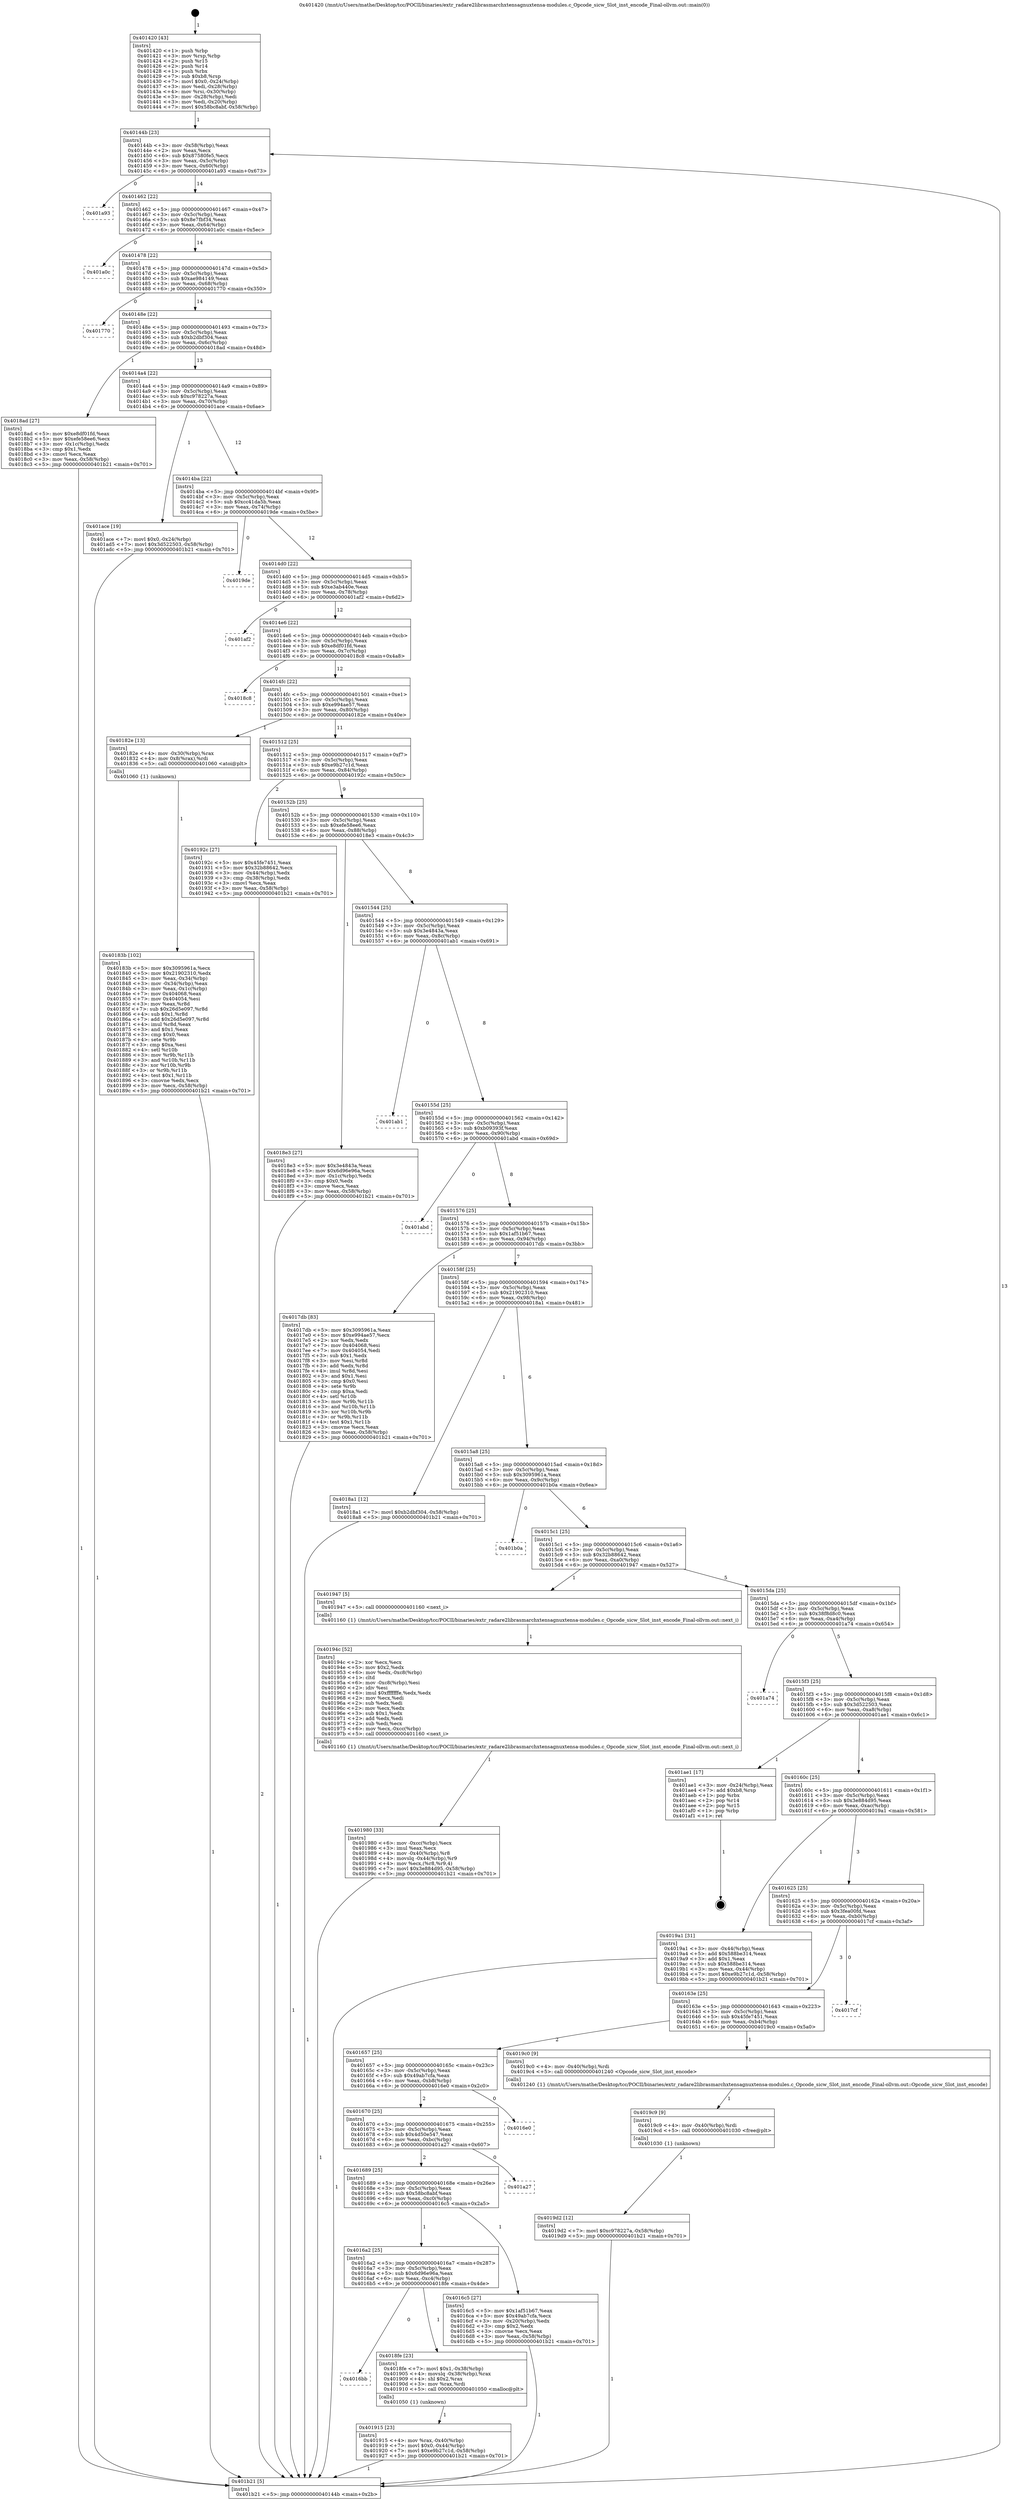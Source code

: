 digraph "0x401420" {
  label = "0x401420 (/mnt/c/Users/mathe/Desktop/tcc/POCII/binaries/extr_radare2librasmarchxtensagnuxtensa-modules.c_Opcode_sicw_Slot_inst_encode_Final-ollvm.out::main(0))"
  labelloc = "t"
  node[shape=record]

  Entry [label="",width=0.3,height=0.3,shape=circle,fillcolor=black,style=filled]
  "0x40144b" [label="{
     0x40144b [23]\l
     | [instrs]\l
     &nbsp;&nbsp;0x40144b \<+3\>: mov -0x58(%rbp),%eax\l
     &nbsp;&nbsp;0x40144e \<+2\>: mov %eax,%ecx\l
     &nbsp;&nbsp;0x401450 \<+6\>: sub $0x87580fe5,%ecx\l
     &nbsp;&nbsp;0x401456 \<+3\>: mov %eax,-0x5c(%rbp)\l
     &nbsp;&nbsp;0x401459 \<+3\>: mov %ecx,-0x60(%rbp)\l
     &nbsp;&nbsp;0x40145c \<+6\>: je 0000000000401a93 \<main+0x673\>\l
  }"]
  "0x401a93" [label="{
     0x401a93\l
  }", style=dashed]
  "0x401462" [label="{
     0x401462 [22]\l
     | [instrs]\l
     &nbsp;&nbsp;0x401462 \<+5\>: jmp 0000000000401467 \<main+0x47\>\l
     &nbsp;&nbsp;0x401467 \<+3\>: mov -0x5c(%rbp),%eax\l
     &nbsp;&nbsp;0x40146a \<+5\>: sub $0x8e7fbf34,%eax\l
     &nbsp;&nbsp;0x40146f \<+3\>: mov %eax,-0x64(%rbp)\l
     &nbsp;&nbsp;0x401472 \<+6\>: je 0000000000401a0c \<main+0x5ec\>\l
  }"]
  Exit [label="",width=0.3,height=0.3,shape=circle,fillcolor=black,style=filled,peripheries=2]
  "0x401a0c" [label="{
     0x401a0c\l
  }", style=dashed]
  "0x401478" [label="{
     0x401478 [22]\l
     | [instrs]\l
     &nbsp;&nbsp;0x401478 \<+5\>: jmp 000000000040147d \<main+0x5d\>\l
     &nbsp;&nbsp;0x40147d \<+3\>: mov -0x5c(%rbp),%eax\l
     &nbsp;&nbsp;0x401480 \<+5\>: sub $0xae984149,%eax\l
     &nbsp;&nbsp;0x401485 \<+3\>: mov %eax,-0x68(%rbp)\l
     &nbsp;&nbsp;0x401488 \<+6\>: je 0000000000401770 \<main+0x350\>\l
  }"]
  "0x4019d2" [label="{
     0x4019d2 [12]\l
     | [instrs]\l
     &nbsp;&nbsp;0x4019d2 \<+7\>: movl $0xc978227a,-0x58(%rbp)\l
     &nbsp;&nbsp;0x4019d9 \<+5\>: jmp 0000000000401b21 \<main+0x701\>\l
  }"]
  "0x401770" [label="{
     0x401770\l
  }", style=dashed]
  "0x40148e" [label="{
     0x40148e [22]\l
     | [instrs]\l
     &nbsp;&nbsp;0x40148e \<+5\>: jmp 0000000000401493 \<main+0x73\>\l
     &nbsp;&nbsp;0x401493 \<+3\>: mov -0x5c(%rbp),%eax\l
     &nbsp;&nbsp;0x401496 \<+5\>: sub $0xb2dbf304,%eax\l
     &nbsp;&nbsp;0x40149b \<+3\>: mov %eax,-0x6c(%rbp)\l
     &nbsp;&nbsp;0x40149e \<+6\>: je 00000000004018ad \<main+0x48d\>\l
  }"]
  "0x4019c9" [label="{
     0x4019c9 [9]\l
     | [instrs]\l
     &nbsp;&nbsp;0x4019c9 \<+4\>: mov -0x40(%rbp),%rdi\l
     &nbsp;&nbsp;0x4019cd \<+5\>: call 0000000000401030 \<free@plt\>\l
     | [calls]\l
     &nbsp;&nbsp;0x401030 \{1\} (unknown)\l
  }"]
  "0x4018ad" [label="{
     0x4018ad [27]\l
     | [instrs]\l
     &nbsp;&nbsp;0x4018ad \<+5\>: mov $0xe8df01fd,%eax\l
     &nbsp;&nbsp;0x4018b2 \<+5\>: mov $0xefe58ee6,%ecx\l
     &nbsp;&nbsp;0x4018b7 \<+3\>: mov -0x1c(%rbp),%edx\l
     &nbsp;&nbsp;0x4018ba \<+3\>: cmp $0x1,%edx\l
     &nbsp;&nbsp;0x4018bd \<+3\>: cmovl %ecx,%eax\l
     &nbsp;&nbsp;0x4018c0 \<+3\>: mov %eax,-0x58(%rbp)\l
     &nbsp;&nbsp;0x4018c3 \<+5\>: jmp 0000000000401b21 \<main+0x701\>\l
  }"]
  "0x4014a4" [label="{
     0x4014a4 [22]\l
     | [instrs]\l
     &nbsp;&nbsp;0x4014a4 \<+5\>: jmp 00000000004014a9 \<main+0x89\>\l
     &nbsp;&nbsp;0x4014a9 \<+3\>: mov -0x5c(%rbp),%eax\l
     &nbsp;&nbsp;0x4014ac \<+5\>: sub $0xc978227a,%eax\l
     &nbsp;&nbsp;0x4014b1 \<+3\>: mov %eax,-0x70(%rbp)\l
     &nbsp;&nbsp;0x4014b4 \<+6\>: je 0000000000401ace \<main+0x6ae\>\l
  }"]
  "0x401980" [label="{
     0x401980 [33]\l
     | [instrs]\l
     &nbsp;&nbsp;0x401980 \<+6\>: mov -0xcc(%rbp),%ecx\l
     &nbsp;&nbsp;0x401986 \<+3\>: imul %eax,%ecx\l
     &nbsp;&nbsp;0x401989 \<+4\>: mov -0x40(%rbp),%r8\l
     &nbsp;&nbsp;0x40198d \<+4\>: movslq -0x44(%rbp),%r9\l
     &nbsp;&nbsp;0x401991 \<+4\>: mov %ecx,(%r8,%r9,4)\l
     &nbsp;&nbsp;0x401995 \<+7\>: movl $0x3e884d95,-0x58(%rbp)\l
     &nbsp;&nbsp;0x40199c \<+5\>: jmp 0000000000401b21 \<main+0x701\>\l
  }"]
  "0x401ace" [label="{
     0x401ace [19]\l
     | [instrs]\l
     &nbsp;&nbsp;0x401ace \<+7\>: movl $0x0,-0x24(%rbp)\l
     &nbsp;&nbsp;0x401ad5 \<+7\>: movl $0x3d522503,-0x58(%rbp)\l
     &nbsp;&nbsp;0x401adc \<+5\>: jmp 0000000000401b21 \<main+0x701\>\l
  }"]
  "0x4014ba" [label="{
     0x4014ba [22]\l
     | [instrs]\l
     &nbsp;&nbsp;0x4014ba \<+5\>: jmp 00000000004014bf \<main+0x9f\>\l
     &nbsp;&nbsp;0x4014bf \<+3\>: mov -0x5c(%rbp),%eax\l
     &nbsp;&nbsp;0x4014c2 \<+5\>: sub $0xcc41da5b,%eax\l
     &nbsp;&nbsp;0x4014c7 \<+3\>: mov %eax,-0x74(%rbp)\l
     &nbsp;&nbsp;0x4014ca \<+6\>: je 00000000004019de \<main+0x5be\>\l
  }"]
  "0x40194c" [label="{
     0x40194c [52]\l
     | [instrs]\l
     &nbsp;&nbsp;0x40194c \<+2\>: xor %ecx,%ecx\l
     &nbsp;&nbsp;0x40194e \<+5\>: mov $0x2,%edx\l
     &nbsp;&nbsp;0x401953 \<+6\>: mov %edx,-0xc8(%rbp)\l
     &nbsp;&nbsp;0x401959 \<+1\>: cltd\l
     &nbsp;&nbsp;0x40195a \<+6\>: mov -0xc8(%rbp),%esi\l
     &nbsp;&nbsp;0x401960 \<+2\>: idiv %esi\l
     &nbsp;&nbsp;0x401962 \<+6\>: imul $0xfffffffe,%edx,%edx\l
     &nbsp;&nbsp;0x401968 \<+2\>: mov %ecx,%edi\l
     &nbsp;&nbsp;0x40196a \<+2\>: sub %edx,%edi\l
     &nbsp;&nbsp;0x40196c \<+2\>: mov %ecx,%edx\l
     &nbsp;&nbsp;0x40196e \<+3\>: sub $0x1,%edx\l
     &nbsp;&nbsp;0x401971 \<+2\>: add %edx,%edi\l
     &nbsp;&nbsp;0x401973 \<+2\>: sub %edi,%ecx\l
     &nbsp;&nbsp;0x401975 \<+6\>: mov %ecx,-0xcc(%rbp)\l
     &nbsp;&nbsp;0x40197b \<+5\>: call 0000000000401160 \<next_i\>\l
     | [calls]\l
     &nbsp;&nbsp;0x401160 \{1\} (/mnt/c/Users/mathe/Desktop/tcc/POCII/binaries/extr_radare2librasmarchxtensagnuxtensa-modules.c_Opcode_sicw_Slot_inst_encode_Final-ollvm.out::next_i)\l
  }"]
  "0x4019de" [label="{
     0x4019de\l
  }", style=dashed]
  "0x4014d0" [label="{
     0x4014d0 [22]\l
     | [instrs]\l
     &nbsp;&nbsp;0x4014d0 \<+5\>: jmp 00000000004014d5 \<main+0xb5\>\l
     &nbsp;&nbsp;0x4014d5 \<+3\>: mov -0x5c(%rbp),%eax\l
     &nbsp;&nbsp;0x4014d8 \<+5\>: sub $0xe3ab440e,%eax\l
     &nbsp;&nbsp;0x4014dd \<+3\>: mov %eax,-0x78(%rbp)\l
     &nbsp;&nbsp;0x4014e0 \<+6\>: je 0000000000401af2 \<main+0x6d2\>\l
  }"]
  "0x401915" [label="{
     0x401915 [23]\l
     | [instrs]\l
     &nbsp;&nbsp;0x401915 \<+4\>: mov %rax,-0x40(%rbp)\l
     &nbsp;&nbsp;0x401919 \<+7\>: movl $0x0,-0x44(%rbp)\l
     &nbsp;&nbsp;0x401920 \<+7\>: movl $0xe9b27c1d,-0x58(%rbp)\l
     &nbsp;&nbsp;0x401927 \<+5\>: jmp 0000000000401b21 \<main+0x701\>\l
  }"]
  "0x401af2" [label="{
     0x401af2\l
  }", style=dashed]
  "0x4014e6" [label="{
     0x4014e6 [22]\l
     | [instrs]\l
     &nbsp;&nbsp;0x4014e6 \<+5\>: jmp 00000000004014eb \<main+0xcb\>\l
     &nbsp;&nbsp;0x4014eb \<+3\>: mov -0x5c(%rbp),%eax\l
     &nbsp;&nbsp;0x4014ee \<+5\>: sub $0xe8df01fd,%eax\l
     &nbsp;&nbsp;0x4014f3 \<+3\>: mov %eax,-0x7c(%rbp)\l
     &nbsp;&nbsp;0x4014f6 \<+6\>: je 00000000004018c8 \<main+0x4a8\>\l
  }"]
  "0x4016bb" [label="{
     0x4016bb\l
  }", style=dashed]
  "0x4018c8" [label="{
     0x4018c8\l
  }", style=dashed]
  "0x4014fc" [label="{
     0x4014fc [22]\l
     | [instrs]\l
     &nbsp;&nbsp;0x4014fc \<+5\>: jmp 0000000000401501 \<main+0xe1\>\l
     &nbsp;&nbsp;0x401501 \<+3\>: mov -0x5c(%rbp),%eax\l
     &nbsp;&nbsp;0x401504 \<+5\>: sub $0xe994ae57,%eax\l
     &nbsp;&nbsp;0x401509 \<+3\>: mov %eax,-0x80(%rbp)\l
     &nbsp;&nbsp;0x40150c \<+6\>: je 000000000040182e \<main+0x40e\>\l
  }"]
  "0x4018fe" [label="{
     0x4018fe [23]\l
     | [instrs]\l
     &nbsp;&nbsp;0x4018fe \<+7\>: movl $0x1,-0x38(%rbp)\l
     &nbsp;&nbsp;0x401905 \<+4\>: movslq -0x38(%rbp),%rax\l
     &nbsp;&nbsp;0x401909 \<+4\>: shl $0x2,%rax\l
     &nbsp;&nbsp;0x40190d \<+3\>: mov %rax,%rdi\l
     &nbsp;&nbsp;0x401910 \<+5\>: call 0000000000401050 \<malloc@plt\>\l
     | [calls]\l
     &nbsp;&nbsp;0x401050 \{1\} (unknown)\l
  }"]
  "0x40182e" [label="{
     0x40182e [13]\l
     | [instrs]\l
     &nbsp;&nbsp;0x40182e \<+4\>: mov -0x30(%rbp),%rax\l
     &nbsp;&nbsp;0x401832 \<+4\>: mov 0x8(%rax),%rdi\l
     &nbsp;&nbsp;0x401836 \<+5\>: call 0000000000401060 \<atoi@plt\>\l
     | [calls]\l
     &nbsp;&nbsp;0x401060 \{1\} (unknown)\l
  }"]
  "0x401512" [label="{
     0x401512 [25]\l
     | [instrs]\l
     &nbsp;&nbsp;0x401512 \<+5\>: jmp 0000000000401517 \<main+0xf7\>\l
     &nbsp;&nbsp;0x401517 \<+3\>: mov -0x5c(%rbp),%eax\l
     &nbsp;&nbsp;0x40151a \<+5\>: sub $0xe9b27c1d,%eax\l
     &nbsp;&nbsp;0x40151f \<+6\>: mov %eax,-0x84(%rbp)\l
     &nbsp;&nbsp;0x401525 \<+6\>: je 000000000040192c \<main+0x50c\>\l
  }"]
  "0x40183b" [label="{
     0x40183b [102]\l
     | [instrs]\l
     &nbsp;&nbsp;0x40183b \<+5\>: mov $0x3095961a,%ecx\l
     &nbsp;&nbsp;0x401840 \<+5\>: mov $0x21902310,%edx\l
     &nbsp;&nbsp;0x401845 \<+3\>: mov %eax,-0x34(%rbp)\l
     &nbsp;&nbsp;0x401848 \<+3\>: mov -0x34(%rbp),%eax\l
     &nbsp;&nbsp;0x40184b \<+3\>: mov %eax,-0x1c(%rbp)\l
     &nbsp;&nbsp;0x40184e \<+7\>: mov 0x404068,%eax\l
     &nbsp;&nbsp;0x401855 \<+7\>: mov 0x404054,%esi\l
     &nbsp;&nbsp;0x40185c \<+3\>: mov %eax,%r8d\l
     &nbsp;&nbsp;0x40185f \<+7\>: sub $0x26d5e097,%r8d\l
     &nbsp;&nbsp;0x401866 \<+4\>: sub $0x1,%r8d\l
     &nbsp;&nbsp;0x40186a \<+7\>: add $0x26d5e097,%r8d\l
     &nbsp;&nbsp;0x401871 \<+4\>: imul %r8d,%eax\l
     &nbsp;&nbsp;0x401875 \<+3\>: and $0x1,%eax\l
     &nbsp;&nbsp;0x401878 \<+3\>: cmp $0x0,%eax\l
     &nbsp;&nbsp;0x40187b \<+4\>: sete %r9b\l
     &nbsp;&nbsp;0x40187f \<+3\>: cmp $0xa,%esi\l
     &nbsp;&nbsp;0x401882 \<+4\>: setl %r10b\l
     &nbsp;&nbsp;0x401886 \<+3\>: mov %r9b,%r11b\l
     &nbsp;&nbsp;0x401889 \<+3\>: and %r10b,%r11b\l
     &nbsp;&nbsp;0x40188c \<+3\>: xor %r10b,%r9b\l
     &nbsp;&nbsp;0x40188f \<+3\>: or %r9b,%r11b\l
     &nbsp;&nbsp;0x401892 \<+4\>: test $0x1,%r11b\l
     &nbsp;&nbsp;0x401896 \<+3\>: cmovne %edx,%ecx\l
     &nbsp;&nbsp;0x401899 \<+3\>: mov %ecx,-0x58(%rbp)\l
     &nbsp;&nbsp;0x40189c \<+5\>: jmp 0000000000401b21 \<main+0x701\>\l
  }"]
  "0x40192c" [label="{
     0x40192c [27]\l
     | [instrs]\l
     &nbsp;&nbsp;0x40192c \<+5\>: mov $0x45fe7451,%eax\l
     &nbsp;&nbsp;0x401931 \<+5\>: mov $0x32b88642,%ecx\l
     &nbsp;&nbsp;0x401936 \<+3\>: mov -0x44(%rbp),%edx\l
     &nbsp;&nbsp;0x401939 \<+3\>: cmp -0x38(%rbp),%edx\l
     &nbsp;&nbsp;0x40193c \<+3\>: cmovl %ecx,%eax\l
     &nbsp;&nbsp;0x40193f \<+3\>: mov %eax,-0x58(%rbp)\l
     &nbsp;&nbsp;0x401942 \<+5\>: jmp 0000000000401b21 \<main+0x701\>\l
  }"]
  "0x40152b" [label="{
     0x40152b [25]\l
     | [instrs]\l
     &nbsp;&nbsp;0x40152b \<+5\>: jmp 0000000000401530 \<main+0x110\>\l
     &nbsp;&nbsp;0x401530 \<+3\>: mov -0x5c(%rbp),%eax\l
     &nbsp;&nbsp;0x401533 \<+5\>: sub $0xefe58ee6,%eax\l
     &nbsp;&nbsp;0x401538 \<+6\>: mov %eax,-0x88(%rbp)\l
     &nbsp;&nbsp;0x40153e \<+6\>: je 00000000004018e3 \<main+0x4c3\>\l
  }"]
  "0x401420" [label="{
     0x401420 [43]\l
     | [instrs]\l
     &nbsp;&nbsp;0x401420 \<+1\>: push %rbp\l
     &nbsp;&nbsp;0x401421 \<+3\>: mov %rsp,%rbp\l
     &nbsp;&nbsp;0x401424 \<+2\>: push %r15\l
     &nbsp;&nbsp;0x401426 \<+2\>: push %r14\l
     &nbsp;&nbsp;0x401428 \<+1\>: push %rbx\l
     &nbsp;&nbsp;0x401429 \<+7\>: sub $0xb8,%rsp\l
     &nbsp;&nbsp;0x401430 \<+7\>: movl $0x0,-0x24(%rbp)\l
     &nbsp;&nbsp;0x401437 \<+3\>: mov %edi,-0x28(%rbp)\l
     &nbsp;&nbsp;0x40143a \<+4\>: mov %rsi,-0x30(%rbp)\l
     &nbsp;&nbsp;0x40143e \<+3\>: mov -0x28(%rbp),%edi\l
     &nbsp;&nbsp;0x401441 \<+3\>: mov %edi,-0x20(%rbp)\l
     &nbsp;&nbsp;0x401444 \<+7\>: movl $0x58bc8abf,-0x58(%rbp)\l
  }"]
  "0x4018e3" [label="{
     0x4018e3 [27]\l
     | [instrs]\l
     &nbsp;&nbsp;0x4018e3 \<+5\>: mov $0x3e4843a,%eax\l
     &nbsp;&nbsp;0x4018e8 \<+5\>: mov $0x6d96e96a,%ecx\l
     &nbsp;&nbsp;0x4018ed \<+3\>: mov -0x1c(%rbp),%edx\l
     &nbsp;&nbsp;0x4018f0 \<+3\>: cmp $0x0,%edx\l
     &nbsp;&nbsp;0x4018f3 \<+3\>: cmove %ecx,%eax\l
     &nbsp;&nbsp;0x4018f6 \<+3\>: mov %eax,-0x58(%rbp)\l
     &nbsp;&nbsp;0x4018f9 \<+5\>: jmp 0000000000401b21 \<main+0x701\>\l
  }"]
  "0x401544" [label="{
     0x401544 [25]\l
     | [instrs]\l
     &nbsp;&nbsp;0x401544 \<+5\>: jmp 0000000000401549 \<main+0x129\>\l
     &nbsp;&nbsp;0x401549 \<+3\>: mov -0x5c(%rbp),%eax\l
     &nbsp;&nbsp;0x40154c \<+5\>: sub $0x3e4843a,%eax\l
     &nbsp;&nbsp;0x401551 \<+6\>: mov %eax,-0x8c(%rbp)\l
     &nbsp;&nbsp;0x401557 \<+6\>: je 0000000000401ab1 \<main+0x691\>\l
  }"]
  "0x401b21" [label="{
     0x401b21 [5]\l
     | [instrs]\l
     &nbsp;&nbsp;0x401b21 \<+5\>: jmp 000000000040144b \<main+0x2b\>\l
  }"]
  "0x401ab1" [label="{
     0x401ab1\l
  }", style=dashed]
  "0x40155d" [label="{
     0x40155d [25]\l
     | [instrs]\l
     &nbsp;&nbsp;0x40155d \<+5\>: jmp 0000000000401562 \<main+0x142\>\l
     &nbsp;&nbsp;0x401562 \<+3\>: mov -0x5c(%rbp),%eax\l
     &nbsp;&nbsp;0x401565 \<+5\>: sub $0xb09393f,%eax\l
     &nbsp;&nbsp;0x40156a \<+6\>: mov %eax,-0x90(%rbp)\l
     &nbsp;&nbsp;0x401570 \<+6\>: je 0000000000401abd \<main+0x69d\>\l
  }"]
  "0x4016a2" [label="{
     0x4016a2 [25]\l
     | [instrs]\l
     &nbsp;&nbsp;0x4016a2 \<+5\>: jmp 00000000004016a7 \<main+0x287\>\l
     &nbsp;&nbsp;0x4016a7 \<+3\>: mov -0x5c(%rbp),%eax\l
     &nbsp;&nbsp;0x4016aa \<+5\>: sub $0x6d96e96a,%eax\l
     &nbsp;&nbsp;0x4016af \<+6\>: mov %eax,-0xc4(%rbp)\l
     &nbsp;&nbsp;0x4016b5 \<+6\>: je 00000000004018fe \<main+0x4de\>\l
  }"]
  "0x401abd" [label="{
     0x401abd\l
  }", style=dashed]
  "0x401576" [label="{
     0x401576 [25]\l
     | [instrs]\l
     &nbsp;&nbsp;0x401576 \<+5\>: jmp 000000000040157b \<main+0x15b\>\l
     &nbsp;&nbsp;0x40157b \<+3\>: mov -0x5c(%rbp),%eax\l
     &nbsp;&nbsp;0x40157e \<+5\>: sub $0x1af51b67,%eax\l
     &nbsp;&nbsp;0x401583 \<+6\>: mov %eax,-0x94(%rbp)\l
     &nbsp;&nbsp;0x401589 \<+6\>: je 00000000004017db \<main+0x3bb\>\l
  }"]
  "0x4016c5" [label="{
     0x4016c5 [27]\l
     | [instrs]\l
     &nbsp;&nbsp;0x4016c5 \<+5\>: mov $0x1af51b67,%eax\l
     &nbsp;&nbsp;0x4016ca \<+5\>: mov $0x49ab7cfa,%ecx\l
     &nbsp;&nbsp;0x4016cf \<+3\>: mov -0x20(%rbp),%edx\l
     &nbsp;&nbsp;0x4016d2 \<+3\>: cmp $0x2,%edx\l
     &nbsp;&nbsp;0x4016d5 \<+3\>: cmovne %ecx,%eax\l
     &nbsp;&nbsp;0x4016d8 \<+3\>: mov %eax,-0x58(%rbp)\l
     &nbsp;&nbsp;0x4016db \<+5\>: jmp 0000000000401b21 \<main+0x701\>\l
  }"]
  "0x4017db" [label="{
     0x4017db [83]\l
     | [instrs]\l
     &nbsp;&nbsp;0x4017db \<+5\>: mov $0x3095961a,%eax\l
     &nbsp;&nbsp;0x4017e0 \<+5\>: mov $0xe994ae57,%ecx\l
     &nbsp;&nbsp;0x4017e5 \<+2\>: xor %edx,%edx\l
     &nbsp;&nbsp;0x4017e7 \<+7\>: mov 0x404068,%esi\l
     &nbsp;&nbsp;0x4017ee \<+7\>: mov 0x404054,%edi\l
     &nbsp;&nbsp;0x4017f5 \<+3\>: sub $0x1,%edx\l
     &nbsp;&nbsp;0x4017f8 \<+3\>: mov %esi,%r8d\l
     &nbsp;&nbsp;0x4017fb \<+3\>: add %edx,%r8d\l
     &nbsp;&nbsp;0x4017fe \<+4\>: imul %r8d,%esi\l
     &nbsp;&nbsp;0x401802 \<+3\>: and $0x1,%esi\l
     &nbsp;&nbsp;0x401805 \<+3\>: cmp $0x0,%esi\l
     &nbsp;&nbsp;0x401808 \<+4\>: sete %r9b\l
     &nbsp;&nbsp;0x40180c \<+3\>: cmp $0xa,%edi\l
     &nbsp;&nbsp;0x40180f \<+4\>: setl %r10b\l
     &nbsp;&nbsp;0x401813 \<+3\>: mov %r9b,%r11b\l
     &nbsp;&nbsp;0x401816 \<+3\>: and %r10b,%r11b\l
     &nbsp;&nbsp;0x401819 \<+3\>: xor %r10b,%r9b\l
     &nbsp;&nbsp;0x40181c \<+3\>: or %r9b,%r11b\l
     &nbsp;&nbsp;0x40181f \<+4\>: test $0x1,%r11b\l
     &nbsp;&nbsp;0x401823 \<+3\>: cmovne %ecx,%eax\l
     &nbsp;&nbsp;0x401826 \<+3\>: mov %eax,-0x58(%rbp)\l
     &nbsp;&nbsp;0x401829 \<+5\>: jmp 0000000000401b21 \<main+0x701\>\l
  }"]
  "0x40158f" [label="{
     0x40158f [25]\l
     | [instrs]\l
     &nbsp;&nbsp;0x40158f \<+5\>: jmp 0000000000401594 \<main+0x174\>\l
     &nbsp;&nbsp;0x401594 \<+3\>: mov -0x5c(%rbp),%eax\l
     &nbsp;&nbsp;0x401597 \<+5\>: sub $0x21902310,%eax\l
     &nbsp;&nbsp;0x40159c \<+6\>: mov %eax,-0x98(%rbp)\l
     &nbsp;&nbsp;0x4015a2 \<+6\>: je 00000000004018a1 \<main+0x481\>\l
  }"]
  "0x401689" [label="{
     0x401689 [25]\l
     | [instrs]\l
     &nbsp;&nbsp;0x401689 \<+5\>: jmp 000000000040168e \<main+0x26e\>\l
     &nbsp;&nbsp;0x40168e \<+3\>: mov -0x5c(%rbp),%eax\l
     &nbsp;&nbsp;0x401691 \<+5\>: sub $0x58bc8abf,%eax\l
     &nbsp;&nbsp;0x401696 \<+6\>: mov %eax,-0xc0(%rbp)\l
     &nbsp;&nbsp;0x40169c \<+6\>: je 00000000004016c5 \<main+0x2a5\>\l
  }"]
  "0x4018a1" [label="{
     0x4018a1 [12]\l
     | [instrs]\l
     &nbsp;&nbsp;0x4018a1 \<+7\>: movl $0xb2dbf304,-0x58(%rbp)\l
     &nbsp;&nbsp;0x4018a8 \<+5\>: jmp 0000000000401b21 \<main+0x701\>\l
  }"]
  "0x4015a8" [label="{
     0x4015a8 [25]\l
     | [instrs]\l
     &nbsp;&nbsp;0x4015a8 \<+5\>: jmp 00000000004015ad \<main+0x18d\>\l
     &nbsp;&nbsp;0x4015ad \<+3\>: mov -0x5c(%rbp),%eax\l
     &nbsp;&nbsp;0x4015b0 \<+5\>: sub $0x3095961a,%eax\l
     &nbsp;&nbsp;0x4015b5 \<+6\>: mov %eax,-0x9c(%rbp)\l
     &nbsp;&nbsp;0x4015bb \<+6\>: je 0000000000401b0a \<main+0x6ea\>\l
  }"]
  "0x401a27" [label="{
     0x401a27\l
  }", style=dashed]
  "0x401b0a" [label="{
     0x401b0a\l
  }", style=dashed]
  "0x4015c1" [label="{
     0x4015c1 [25]\l
     | [instrs]\l
     &nbsp;&nbsp;0x4015c1 \<+5\>: jmp 00000000004015c6 \<main+0x1a6\>\l
     &nbsp;&nbsp;0x4015c6 \<+3\>: mov -0x5c(%rbp),%eax\l
     &nbsp;&nbsp;0x4015c9 \<+5\>: sub $0x32b88642,%eax\l
     &nbsp;&nbsp;0x4015ce \<+6\>: mov %eax,-0xa0(%rbp)\l
     &nbsp;&nbsp;0x4015d4 \<+6\>: je 0000000000401947 \<main+0x527\>\l
  }"]
  "0x401670" [label="{
     0x401670 [25]\l
     | [instrs]\l
     &nbsp;&nbsp;0x401670 \<+5\>: jmp 0000000000401675 \<main+0x255\>\l
     &nbsp;&nbsp;0x401675 \<+3\>: mov -0x5c(%rbp),%eax\l
     &nbsp;&nbsp;0x401678 \<+5\>: sub $0x4d50e547,%eax\l
     &nbsp;&nbsp;0x40167d \<+6\>: mov %eax,-0xbc(%rbp)\l
     &nbsp;&nbsp;0x401683 \<+6\>: je 0000000000401a27 \<main+0x607\>\l
  }"]
  "0x401947" [label="{
     0x401947 [5]\l
     | [instrs]\l
     &nbsp;&nbsp;0x401947 \<+5\>: call 0000000000401160 \<next_i\>\l
     | [calls]\l
     &nbsp;&nbsp;0x401160 \{1\} (/mnt/c/Users/mathe/Desktop/tcc/POCII/binaries/extr_radare2librasmarchxtensagnuxtensa-modules.c_Opcode_sicw_Slot_inst_encode_Final-ollvm.out::next_i)\l
  }"]
  "0x4015da" [label="{
     0x4015da [25]\l
     | [instrs]\l
     &nbsp;&nbsp;0x4015da \<+5\>: jmp 00000000004015df \<main+0x1bf\>\l
     &nbsp;&nbsp;0x4015df \<+3\>: mov -0x5c(%rbp),%eax\l
     &nbsp;&nbsp;0x4015e2 \<+5\>: sub $0x38f8d8c0,%eax\l
     &nbsp;&nbsp;0x4015e7 \<+6\>: mov %eax,-0xa4(%rbp)\l
     &nbsp;&nbsp;0x4015ed \<+6\>: je 0000000000401a74 \<main+0x654\>\l
  }"]
  "0x4016e0" [label="{
     0x4016e0\l
  }", style=dashed]
  "0x401a74" [label="{
     0x401a74\l
  }", style=dashed]
  "0x4015f3" [label="{
     0x4015f3 [25]\l
     | [instrs]\l
     &nbsp;&nbsp;0x4015f3 \<+5\>: jmp 00000000004015f8 \<main+0x1d8\>\l
     &nbsp;&nbsp;0x4015f8 \<+3\>: mov -0x5c(%rbp),%eax\l
     &nbsp;&nbsp;0x4015fb \<+5\>: sub $0x3d522503,%eax\l
     &nbsp;&nbsp;0x401600 \<+6\>: mov %eax,-0xa8(%rbp)\l
     &nbsp;&nbsp;0x401606 \<+6\>: je 0000000000401ae1 \<main+0x6c1\>\l
  }"]
  "0x401657" [label="{
     0x401657 [25]\l
     | [instrs]\l
     &nbsp;&nbsp;0x401657 \<+5\>: jmp 000000000040165c \<main+0x23c\>\l
     &nbsp;&nbsp;0x40165c \<+3\>: mov -0x5c(%rbp),%eax\l
     &nbsp;&nbsp;0x40165f \<+5\>: sub $0x49ab7cfa,%eax\l
     &nbsp;&nbsp;0x401664 \<+6\>: mov %eax,-0xb8(%rbp)\l
     &nbsp;&nbsp;0x40166a \<+6\>: je 00000000004016e0 \<main+0x2c0\>\l
  }"]
  "0x401ae1" [label="{
     0x401ae1 [17]\l
     | [instrs]\l
     &nbsp;&nbsp;0x401ae1 \<+3\>: mov -0x24(%rbp),%eax\l
     &nbsp;&nbsp;0x401ae4 \<+7\>: add $0xb8,%rsp\l
     &nbsp;&nbsp;0x401aeb \<+1\>: pop %rbx\l
     &nbsp;&nbsp;0x401aec \<+2\>: pop %r14\l
     &nbsp;&nbsp;0x401aee \<+2\>: pop %r15\l
     &nbsp;&nbsp;0x401af0 \<+1\>: pop %rbp\l
     &nbsp;&nbsp;0x401af1 \<+1\>: ret\l
  }"]
  "0x40160c" [label="{
     0x40160c [25]\l
     | [instrs]\l
     &nbsp;&nbsp;0x40160c \<+5\>: jmp 0000000000401611 \<main+0x1f1\>\l
     &nbsp;&nbsp;0x401611 \<+3\>: mov -0x5c(%rbp),%eax\l
     &nbsp;&nbsp;0x401614 \<+5\>: sub $0x3e884d95,%eax\l
     &nbsp;&nbsp;0x401619 \<+6\>: mov %eax,-0xac(%rbp)\l
     &nbsp;&nbsp;0x40161f \<+6\>: je 00000000004019a1 \<main+0x581\>\l
  }"]
  "0x4019c0" [label="{
     0x4019c0 [9]\l
     | [instrs]\l
     &nbsp;&nbsp;0x4019c0 \<+4\>: mov -0x40(%rbp),%rdi\l
     &nbsp;&nbsp;0x4019c4 \<+5\>: call 0000000000401240 \<Opcode_sicw_Slot_inst_encode\>\l
     | [calls]\l
     &nbsp;&nbsp;0x401240 \{1\} (/mnt/c/Users/mathe/Desktop/tcc/POCII/binaries/extr_radare2librasmarchxtensagnuxtensa-modules.c_Opcode_sicw_Slot_inst_encode_Final-ollvm.out::Opcode_sicw_Slot_inst_encode)\l
  }"]
  "0x4019a1" [label="{
     0x4019a1 [31]\l
     | [instrs]\l
     &nbsp;&nbsp;0x4019a1 \<+3\>: mov -0x44(%rbp),%eax\l
     &nbsp;&nbsp;0x4019a4 \<+5\>: add $0x588be314,%eax\l
     &nbsp;&nbsp;0x4019a9 \<+3\>: add $0x1,%eax\l
     &nbsp;&nbsp;0x4019ac \<+5\>: sub $0x588be314,%eax\l
     &nbsp;&nbsp;0x4019b1 \<+3\>: mov %eax,-0x44(%rbp)\l
     &nbsp;&nbsp;0x4019b4 \<+7\>: movl $0xe9b27c1d,-0x58(%rbp)\l
     &nbsp;&nbsp;0x4019bb \<+5\>: jmp 0000000000401b21 \<main+0x701\>\l
  }"]
  "0x401625" [label="{
     0x401625 [25]\l
     | [instrs]\l
     &nbsp;&nbsp;0x401625 \<+5\>: jmp 000000000040162a \<main+0x20a\>\l
     &nbsp;&nbsp;0x40162a \<+3\>: mov -0x5c(%rbp),%eax\l
     &nbsp;&nbsp;0x40162d \<+5\>: sub $0x3fea00fd,%eax\l
     &nbsp;&nbsp;0x401632 \<+6\>: mov %eax,-0xb0(%rbp)\l
     &nbsp;&nbsp;0x401638 \<+6\>: je 00000000004017cf \<main+0x3af\>\l
  }"]
  "0x40163e" [label="{
     0x40163e [25]\l
     | [instrs]\l
     &nbsp;&nbsp;0x40163e \<+5\>: jmp 0000000000401643 \<main+0x223\>\l
     &nbsp;&nbsp;0x401643 \<+3\>: mov -0x5c(%rbp),%eax\l
     &nbsp;&nbsp;0x401646 \<+5\>: sub $0x45fe7451,%eax\l
     &nbsp;&nbsp;0x40164b \<+6\>: mov %eax,-0xb4(%rbp)\l
     &nbsp;&nbsp;0x401651 \<+6\>: je 00000000004019c0 \<main+0x5a0\>\l
  }"]
  "0x4017cf" [label="{
     0x4017cf\l
  }", style=dashed]
  Entry -> "0x401420" [label=" 1"]
  "0x40144b" -> "0x401a93" [label=" 0"]
  "0x40144b" -> "0x401462" [label=" 14"]
  "0x401ae1" -> Exit [label=" 1"]
  "0x401462" -> "0x401a0c" [label=" 0"]
  "0x401462" -> "0x401478" [label=" 14"]
  "0x401ace" -> "0x401b21" [label=" 1"]
  "0x401478" -> "0x401770" [label=" 0"]
  "0x401478" -> "0x40148e" [label=" 14"]
  "0x4019d2" -> "0x401b21" [label=" 1"]
  "0x40148e" -> "0x4018ad" [label=" 1"]
  "0x40148e" -> "0x4014a4" [label=" 13"]
  "0x4019c9" -> "0x4019d2" [label=" 1"]
  "0x4014a4" -> "0x401ace" [label=" 1"]
  "0x4014a4" -> "0x4014ba" [label=" 12"]
  "0x4019c0" -> "0x4019c9" [label=" 1"]
  "0x4014ba" -> "0x4019de" [label=" 0"]
  "0x4014ba" -> "0x4014d0" [label=" 12"]
  "0x4019a1" -> "0x401b21" [label=" 1"]
  "0x4014d0" -> "0x401af2" [label=" 0"]
  "0x4014d0" -> "0x4014e6" [label=" 12"]
  "0x401980" -> "0x401b21" [label=" 1"]
  "0x4014e6" -> "0x4018c8" [label=" 0"]
  "0x4014e6" -> "0x4014fc" [label=" 12"]
  "0x40194c" -> "0x401980" [label=" 1"]
  "0x4014fc" -> "0x40182e" [label=" 1"]
  "0x4014fc" -> "0x401512" [label=" 11"]
  "0x401947" -> "0x40194c" [label=" 1"]
  "0x401512" -> "0x40192c" [label=" 2"]
  "0x401512" -> "0x40152b" [label=" 9"]
  "0x401915" -> "0x401b21" [label=" 1"]
  "0x40152b" -> "0x4018e3" [label=" 1"]
  "0x40152b" -> "0x401544" [label=" 8"]
  "0x4018fe" -> "0x401915" [label=" 1"]
  "0x401544" -> "0x401ab1" [label=" 0"]
  "0x401544" -> "0x40155d" [label=" 8"]
  "0x4016a2" -> "0x4016bb" [label=" 0"]
  "0x40155d" -> "0x401abd" [label=" 0"]
  "0x40155d" -> "0x401576" [label=" 8"]
  "0x4016a2" -> "0x4018fe" [label=" 1"]
  "0x401576" -> "0x4017db" [label=" 1"]
  "0x401576" -> "0x40158f" [label=" 7"]
  "0x40192c" -> "0x401b21" [label=" 2"]
  "0x40158f" -> "0x4018a1" [label=" 1"]
  "0x40158f" -> "0x4015a8" [label=" 6"]
  "0x4018ad" -> "0x401b21" [label=" 1"]
  "0x4015a8" -> "0x401b0a" [label=" 0"]
  "0x4015a8" -> "0x4015c1" [label=" 6"]
  "0x4018a1" -> "0x401b21" [label=" 1"]
  "0x4015c1" -> "0x401947" [label=" 1"]
  "0x4015c1" -> "0x4015da" [label=" 5"]
  "0x40182e" -> "0x40183b" [label=" 1"]
  "0x4015da" -> "0x401a74" [label=" 0"]
  "0x4015da" -> "0x4015f3" [label=" 5"]
  "0x4017db" -> "0x401b21" [label=" 1"]
  "0x4015f3" -> "0x401ae1" [label=" 1"]
  "0x4015f3" -> "0x40160c" [label=" 4"]
  "0x401420" -> "0x40144b" [label=" 1"]
  "0x40160c" -> "0x4019a1" [label=" 1"]
  "0x40160c" -> "0x401625" [label=" 3"]
  "0x4016c5" -> "0x401b21" [label=" 1"]
  "0x401625" -> "0x4017cf" [label=" 0"]
  "0x401625" -> "0x40163e" [label=" 3"]
  "0x401689" -> "0x4016a2" [label=" 1"]
  "0x40163e" -> "0x4019c0" [label=" 1"]
  "0x40163e" -> "0x401657" [label=" 2"]
  "0x401b21" -> "0x40144b" [label=" 13"]
  "0x401657" -> "0x4016e0" [label=" 0"]
  "0x401657" -> "0x401670" [label=" 2"]
  "0x40183b" -> "0x401b21" [label=" 1"]
  "0x401670" -> "0x401a27" [label=" 0"]
  "0x401670" -> "0x401689" [label=" 2"]
  "0x4018e3" -> "0x401b21" [label=" 1"]
  "0x401689" -> "0x4016c5" [label=" 1"]
}
